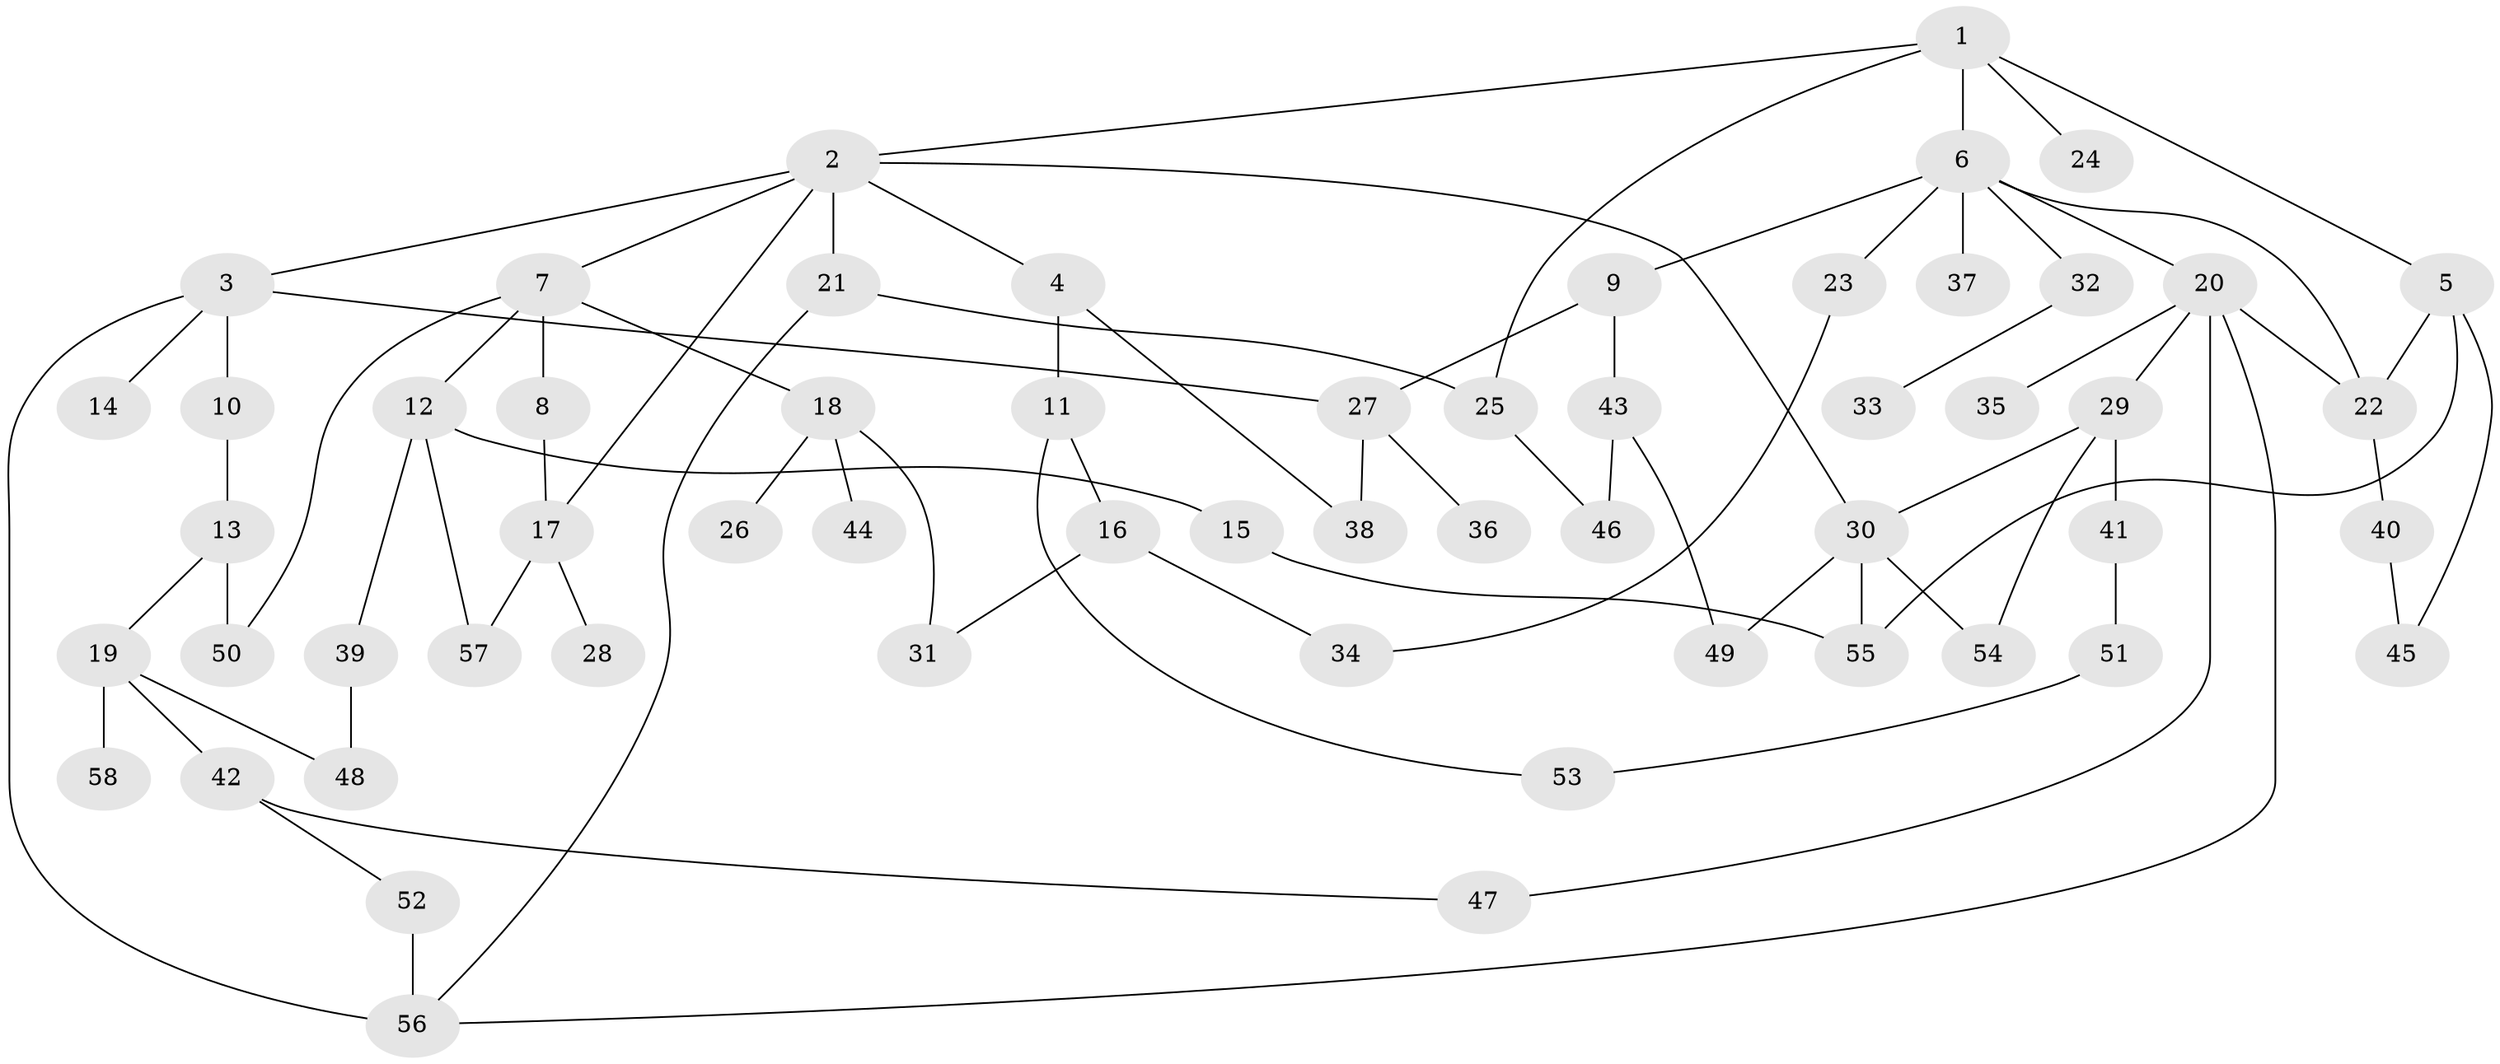 // original degree distribution, {6: 0.0425531914893617, 7: 0.02127659574468085, 3: 0.13829787234042554, 5: 0.05319148936170213, 2: 0.3191489361702128, 1: 0.3191489361702128, 4: 0.10638297872340426}
// Generated by graph-tools (version 1.1) at 2025/48/03/04/25 22:48:58]
// undirected, 58 vertices, 80 edges
graph export_dot {
  node [color=gray90,style=filled];
  1;
  2;
  3;
  4;
  5;
  6;
  7;
  8;
  9;
  10;
  11;
  12;
  13;
  14;
  15;
  16;
  17;
  18;
  19;
  20;
  21;
  22;
  23;
  24;
  25;
  26;
  27;
  28;
  29;
  30;
  31;
  32;
  33;
  34;
  35;
  36;
  37;
  38;
  39;
  40;
  41;
  42;
  43;
  44;
  45;
  46;
  47;
  48;
  49;
  50;
  51;
  52;
  53;
  54;
  55;
  56;
  57;
  58;
  1 -- 2 [weight=1.0];
  1 -- 5 [weight=1.0];
  1 -- 6 [weight=1.0];
  1 -- 24 [weight=1.0];
  1 -- 25 [weight=1.0];
  2 -- 3 [weight=1.0];
  2 -- 4 [weight=1.0];
  2 -- 7 [weight=1.0];
  2 -- 17 [weight=1.0];
  2 -- 21 [weight=1.0];
  2 -- 30 [weight=1.0];
  3 -- 10 [weight=1.0];
  3 -- 14 [weight=1.0];
  3 -- 27 [weight=1.0];
  3 -- 56 [weight=1.0];
  4 -- 11 [weight=1.0];
  4 -- 38 [weight=1.0];
  5 -- 22 [weight=1.0];
  5 -- 45 [weight=1.0];
  5 -- 55 [weight=1.0];
  6 -- 9 [weight=1.0];
  6 -- 20 [weight=1.0];
  6 -- 22 [weight=1.0];
  6 -- 23 [weight=1.0];
  6 -- 32 [weight=1.0];
  6 -- 37 [weight=1.0];
  7 -- 8 [weight=1.0];
  7 -- 12 [weight=1.0];
  7 -- 18 [weight=1.0];
  7 -- 50 [weight=1.0];
  8 -- 17 [weight=1.0];
  9 -- 27 [weight=1.0];
  9 -- 43 [weight=1.0];
  10 -- 13 [weight=1.0];
  11 -- 16 [weight=1.0];
  11 -- 53 [weight=1.0];
  12 -- 15 [weight=1.0];
  12 -- 39 [weight=1.0];
  12 -- 57 [weight=1.0];
  13 -- 19 [weight=1.0];
  13 -- 50 [weight=1.0];
  15 -- 55 [weight=1.0];
  16 -- 31 [weight=1.0];
  16 -- 34 [weight=1.0];
  17 -- 28 [weight=1.0];
  17 -- 57 [weight=1.0];
  18 -- 26 [weight=1.0];
  18 -- 31 [weight=1.0];
  18 -- 44 [weight=1.0];
  19 -- 42 [weight=1.0];
  19 -- 48 [weight=1.0];
  19 -- 58 [weight=1.0];
  20 -- 22 [weight=1.0];
  20 -- 29 [weight=1.0];
  20 -- 35 [weight=1.0];
  20 -- 47 [weight=1.0];
  20 -- 56 [weight=1.0];
  21 -- 25 [weight=1.0];
  21 -- 56 [weight=1.0];
  22 -- 40 [weight=1.0];
  23 -- 34 [weight=1.0];
  25 -- 46 [weight=1.0];
  27 -- 36 [weight=1.0];
  27 -- 38 [weight=1.0];
  29 -- 30 [weight=1.0];
  29 -- 41 [weight=1.0];
  29 -- 54 [weight=1.0];
  30 -- 49 [weight=1.0];
  30 -- 54 [weight=1.0];
  30 -- 55 [weight=1.0];
  32 -- 33 [weight=1.0];
  39 -- 48 [weight=1.0];
  40 -- 45 [weight=1.0];
  41 -- 51 [weight=1.0];
  42 -- 47 [weight=1.0];
  42 -- 52 [weight=1.0];
  43 -- 46 [weight=1.0];
  43 -- 49 [weight=1.0];
  51 -- 53 [weight=1.0];
  52 -- 56 [weight=3.0];
}
